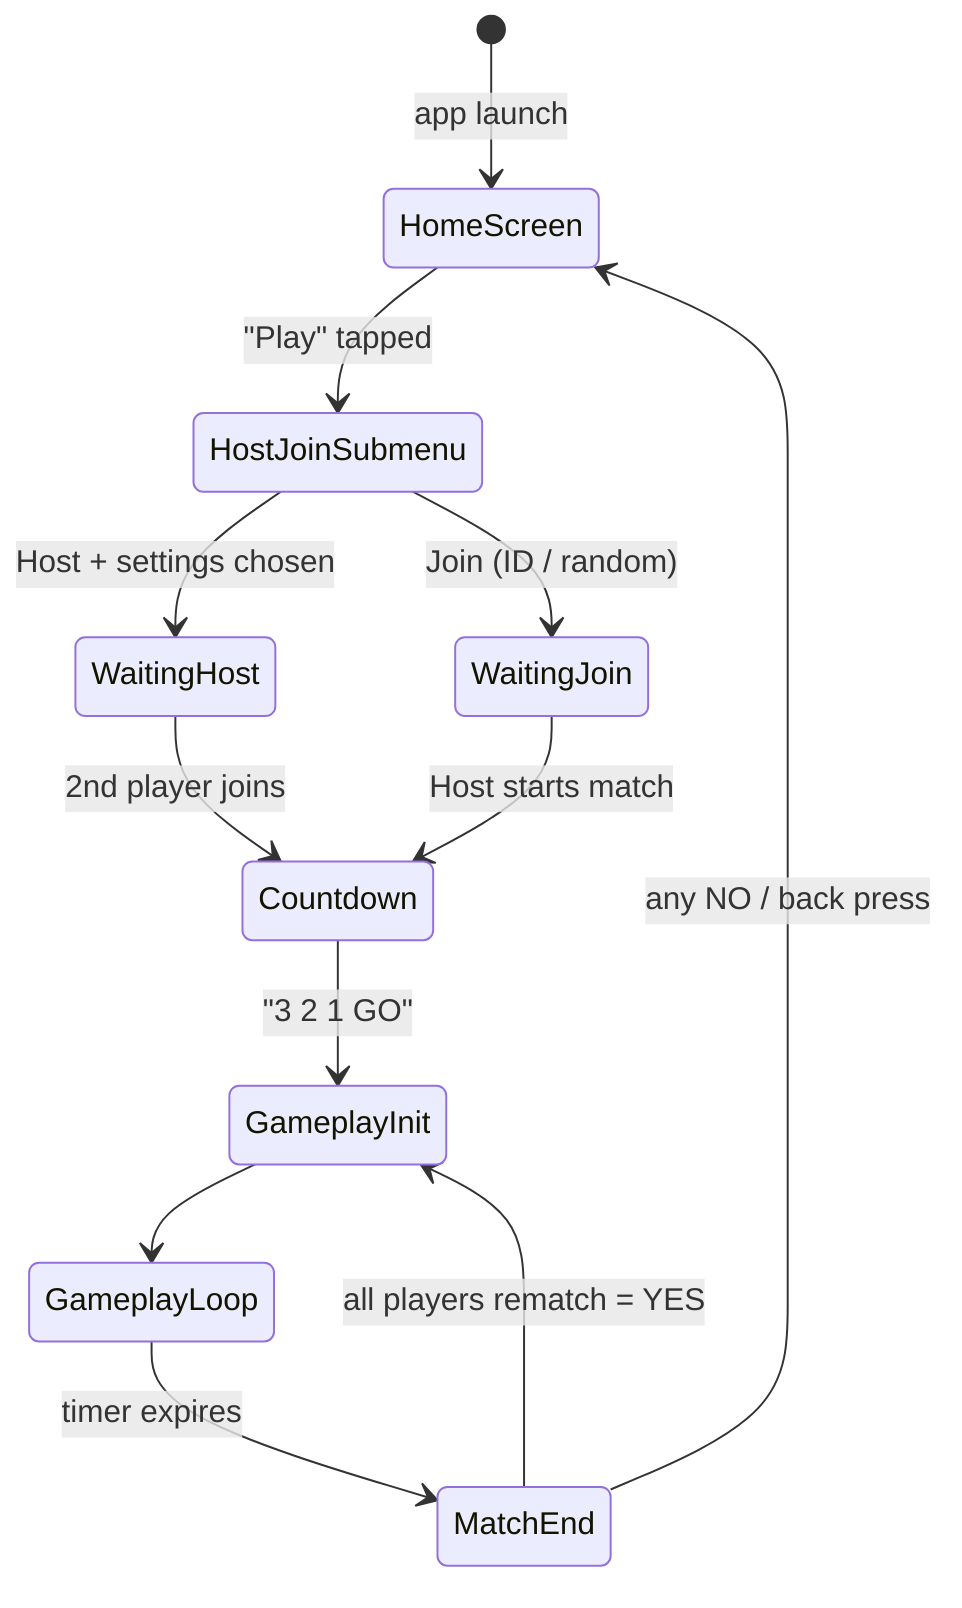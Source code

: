 stateDiagram-v2
    [*] --> HomeScreen : app launch
    HomeScreen --> HostJoinSubmenu : "Play" tapped
    HostJoinSubmenu --> WaitingHost : Host + settings chosen
    HostJoinSubmenu --> WaitingJoin : Join (ID / random)

    WaitingHost --> Countdown : 2nd player joins
    WaitingJoin --> Countdown : Host starts match

    Countdown --> GameplayInit : "3 2 1 GO"
    GameplayInit --> GameplayLoop
    GameplayLoop --> MatchEnd : timer expires

    MatchEnd --> GameplayInit : all players rematch = YES
    MatchEnd --> HomeScreen   : any NO / back press